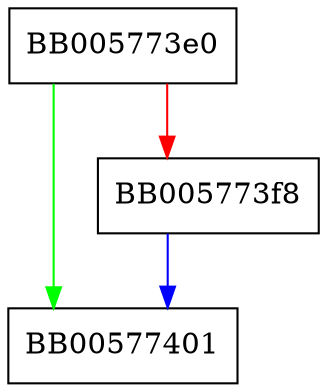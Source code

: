 digraph CT_POLICY_EVAL_CTX_set1_cert {
  node [shape="box"];
  graph [splines=ortho];
  BB005773e0 -> BB00577401 [color="green"];
  BB005773e0 -> BB005773f8 [color="red"];
  BB005773f8 -> BB00577401 [color="blue"];
}